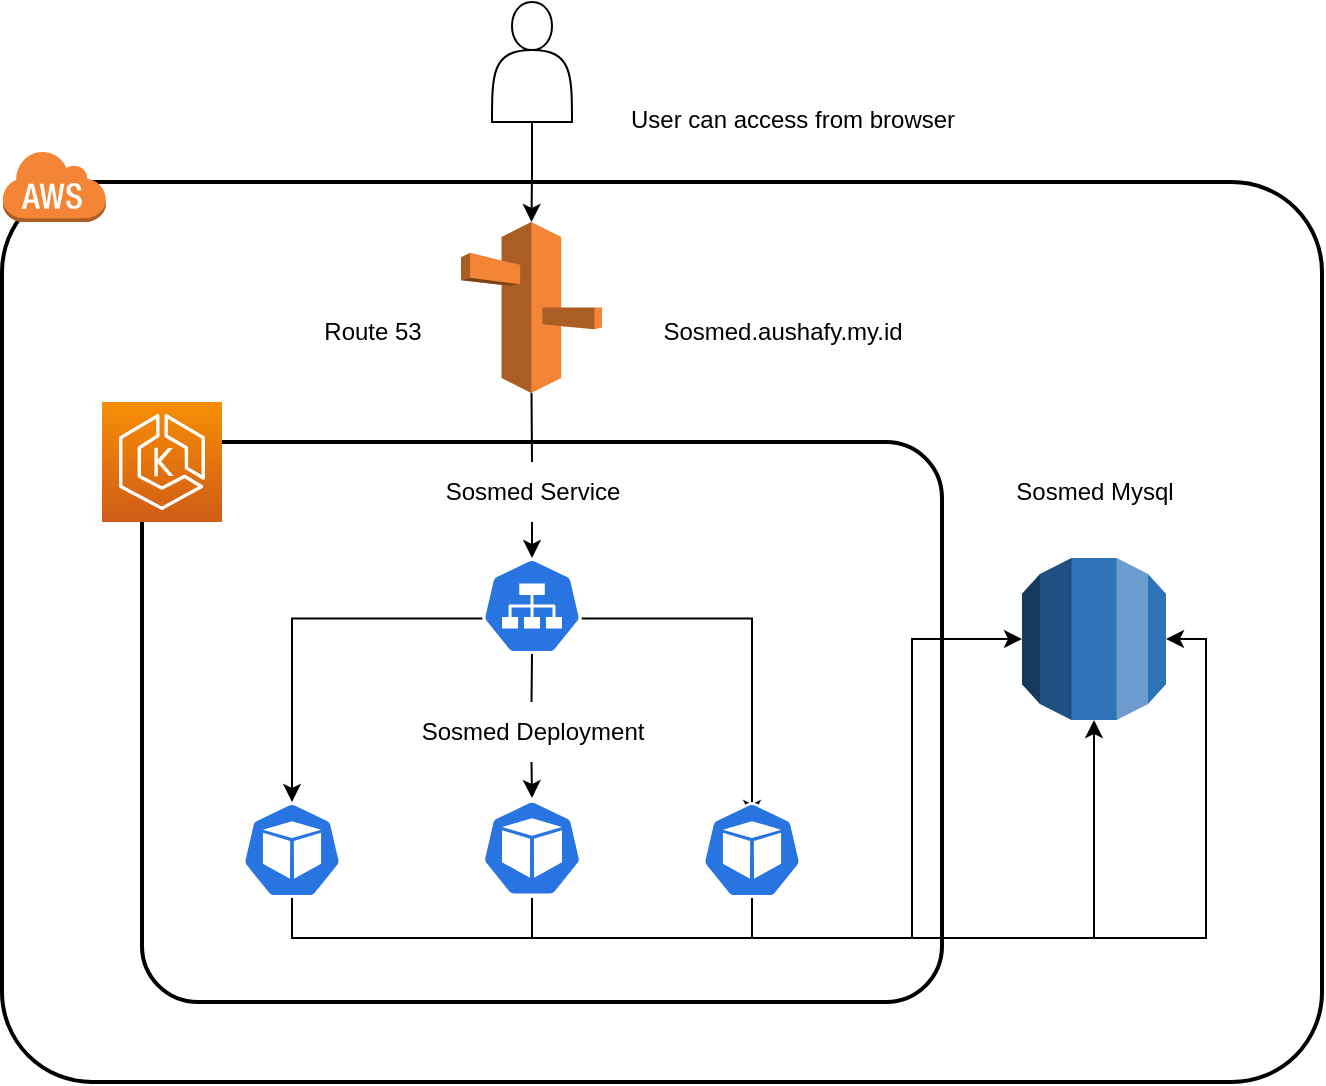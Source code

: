 <mxfile version="21.0.6" type="device"><diagram name="Page-1" id="Fmn72Emn3OcfIUhCXYEK"><mxGraphModel dx="830" dy="563" grid="1" gridSize="10" guides="1" tooltips="1" connect="1" arrows="1" fold="1" page="1" pageScale="1" pageWidth="850" pageHeight="1100" math="0" shadow="0"><root><mxCell id="0"/><mxCell id="1" parent="0"/><mxCell id="FrZdlTgG8rd-UHcZd4yY-1" value="" style="rounded=1;arcSize=10;dashed=0;fillColor=none;gradientColor=none;strokeWidth=2;" vertex="1" parent="1"><mxGeometry x="110" y="100" width="660" height="450" as="geometry"/></mxCell><mxCell id="FrZdlTgG8rd-UHcZd4yY-2" value="" style="dashed=0;html=1;shape=mxgraph.aws3.cloud;fillColor=#F58536;gradientColor=none;dashed=0;" vertex="1" parent="1"><mxGeometry x="110" y="84" width="52" height="36" as="geometry"/></mxCell><mxCell id="FrZdlTgG8rd-UHcZd4yY-4" value="" style="rounded=1;arcSize=10;dashed=0;fillColor=none;gradientColor=none;strokeWidth=2;" vertex="1" parent="1"><mxGeometry x="180" y="230" width="400" height="280" as="geometry"/></mxCell><mxCell id="FrZdlTgG8rd-UHcZd4yY-5" value="" style="sketch=0;points=[[0,0,0],[0.25,0,0],[0.5,0,0],[0.75,0,0],[1,0,0],[0,1,0],[0.25,1,0],[0.5,1,0],[0.75,1,0],[1,1,0],[0,0.25,0],[0,0.5,0],[0,0.75,0],[1,0.25,0],[1,0.5,0],[1,0.75,0]];outlineConnect=0;fontColor=#232F3E;gradientColor=#F78E04;gradientDirection=north;fillColor=#D05C17;strokeColor=#ffffff;dashed=0;verticalLabelPosition=bottom;verticalAlign=top;align=center;html=1;fontSize=12;fontStyle=0;aspect=fixed;shape=mxgraph.aws4.resourceIcon;resIcon=mxgraph.aws4.eks;" vertex="1" parent="1"><mxGeometry x="160" y="210" width="60" height="60" as="geometry"/></mxCell><mxCell id="FrZdlTgG8rd-UHcZd4yY-12" style="edgeStyle=orthogonalEdgeStyle;rounded=0;orthogonalLoop=1;jettySize=auto;html=1;exitX=0.005;exitY=0.63;exitDx=0;exitDy=0;exitPerimeter=0;entryX=0.5;entryY=0;entryDx=0;entryDy=0;entryPerimeter=0;" edge="1" parent="1" source="FrZdlTgG8rd-UHcZd4yY-7" target="FrZdlTgG8rd-UHcZd4yY-8"><mxGeometry relative="1" as="geometry"/></mxCell><mxCell id="FrZdlTgG8rd-UHcZd4yY-13" style="edgeStyle=orthogonalEdgeStyle;rounded=0;orthogonalLoop=1;jettySize=auto;html=1;exitX=0.5;exitY=1;exitDx=0;exitDy=0;exitPerimeter=0;entryX=0.5;entryY=0;entryDx=0;entryDy=0;entryPerimeter=0;startArrow=none;" edge="1" parent="1" source="FrZdlTgG8rd-UHcZd4yY-21" target="FrZdlTgG8rd-UHcZd4yY-9"><mxGeometry relative="1" as="geometry"/></mxCell><mxCell id="FrZdlTgG8rd-UHcZd4yY-14" style="edgeStyle=orthogonalEdgeStyle;rounded=0;orthogonalLoop=1;jettySize=auto;html=1;exitX=0.995;exitY=0.63;exitDx=0;exitDy=0;exitPerimeter=0;entryX=0.5;entryY=0.167;entryDx=0;entryDy=0;entryPerimeter=0;" edge="1" parent="1" source="FrZdlTgG8rd-UHcZd4yY-7" target="FrZdlTgG8rd-UHcZd4yY-10"><mxGeometry relative="1" as="geometry"/></mxCell><mxCell id="FrZdlTgG8rd-UHcZd4yY-7" value="" style="sketch=0;html=1;dashed=0;whitespace=wrap;fillColor=#2875E2;strokeColor=#ffffff;points=[[0.005,0.63,0],[0.1,0.2,0],[0.9,0.2,0],[0.5,0,0],[0.995,0.63,0],[0.72,0.99,0],[0.5,1,0],[0.28,0.99,0]];verticalLabelPosition=bottom;align=center;verticalAlign=top;shape=mxgraph.kubernetes.icon;prIcon=svc" vertex="1" parent="1"><mxGeometry x="350" y="288" width="50" height="48" as="geometry"/></mxCell><mxCell id="FrZdlTgG8rd-UHcZd4yY-24" style="edgeStyle=orthogonalEdgeStyle;rounded=0;orthogonalLoop=1;jettySize=auto;html=1;exitX=0.5;exitY=1;exitDx=0;exitDy=0;exitPerimeter=0;" edge="1" parent="1" source="FrZdlTgG8rd-UHcZd4yY-8" target="FrZdlTgG8rd-UHcZd4yY-15"><mxGeometry relative="1" as="geometry"/></mxCell><mxCell id="FrZdlTgG8rd-UHcZd4yY-8" value="" style="sketch=0;html=1;dashed=0;whitespace=wrap;fillColor=#2875E2;strokeColor=#ffffff;points=[[0.005,0.63,0],[0.1,0.2,0],[0.9,0.2,0],[0.5,0,0],[0.995,0.63,0],[0.72,0.99,0],[0.5,1,0],[0.28,0.99,0]];verticalLabelPosition=bottom;align=center;verticalAlign=top;shape=mxgraph.kubernetes.icon;prIcon=pod" vertex="1" parent="1"><mxGeometry x="230" y="410" width="50" height="48" as="geometry"/></mxCell><mxCell id="FrZdlTgG8rd-UHcZd4yY-27" style="edgeStyle=orthogonalEdgeStyle;rounded=0;orthogonalLoop=1;jettySize=auto;html=1;exitX=0.5;exitY=1;exitDx=0;exitDy=0;exitPerimeter=0;entryX=1;entryY=0.5;entryDx=0;entryDy=0;entryPerimeter=0;" edge="1" parent="1" source="FrZdlTgG8rd-UHcZd4yY-9" target="FrZdlTgG8rd-UHcZd4yY-15"><mxGeometry relative="1" as="geometry"/></mxCell><mxCell id="FrZdlTgG8rd-UHcZd4yY-9" value="" style="sketch=0;html=1;dashed=0;whitespace=wrap;fillColor=#2875E2;strokeColor=#ffffff;points=[[0.005,0.63,0],[0.1,0.2,0],[0.9,0.2,0],[0.5,0,0],[0.995,0.63,0],[0.72,0.99,0],[0.5,1,0],[0.28,0.99,0]];verticalLabelPosition=bottom;align=center;verticalAlign=top;shape=mxgraph.kubernetes.icon;prIcon=pod" vertex="1" parent="1"><mxGeometry x="350" y="408" width="50" height="50" as="geometry"/></mxCell><mxCell id="FrZdlTgG8rd-UHcZd4yY-32" style="edgeStyle=orthogonalEdgeStyle;rounded=0;orthogonalLoop=1;jettySize=auto;html=1;exitX=0.5;exitY=1;exitDx=0;exitDy=0;exitPerimeter=0;entryX=0;entryY=0.5;entryDx=0;entryDy=0;entryPerimeter=0;" edge="1" parent="1" source="FrZdlTgG8rd-UHcZd4yY-10" target="FrZdlTgG8rd-UHcZd4yY-15"><mxGeometry relative="1" as="geometry"/></mxCell><mxCell id="FrZdlTgG8rd-UHcZd4yY-10" value="" style="sketch=0;html=1;dashed=0;whitespace=wrap;fillColor=#2875E2;strokeColor=#ffffff;points=[[0.005,0.63,0],[0.1,0.2,0],[0.9,0.2,0],[0.5,0,0],[0.995,0.63,0],[0.72,0.99,0],[0.5,1,0],[0.28,0.99,0]];verticalLabelPosition=bottom;align=center;verticalAlign=top;shape=mxgraph.kubernetes.icon;prIcon=pod" vertex="1" parent="1"><mxGeometry x="460" y="410" width="50" height="48" as="geometry"/></mxCell><mxCell id="FrZdlTgG8rd-UHcZd4yY-15" value="" style="outlineConnect=0;dashed=0;verticalLabelPosition=bottom;verticalAlign=top;align=center;html=1;shape=mxgraph.aws3.rds;fillColor=#2E73B8;gradientColor=none;" vertex="1" parent="1"><mxGeometry x="620" y="288" width="72" height="81" as="geometry"/></mxCell><mxCell id="FrZdlTgG8rd-UHcZd4yY-16" value="Sosmed Mysql" style="text;html=1;align=center;verticalAlign=middle;resizable=0;points=[];autosize=1;strokeColor=none;fillColor=none;" vertex="1" parent="1"><mxGeometry x="606" y="240" width="100" height="30" as="geometry"/></mxCell><mxCell id="FrZdlTgG8rd-UHcZd4yY-20" style="edgeStyle=orthogonalEdgeStyle;rounded=0;orthogonalLoop=1;jettySize=auto;html=1;exitX=0.5;exitY=1;exitDx=0;exitDy=0;exitPerimeter=0;entryX=0.5;entryY=0;entryDx=0;entryDy=0;entryPerimeter=0;startArrow=none;" edge="1" parent="1" source="FrZdlTgG8rd-UHcZd4yY-11" target="FrZdlTgG8rd-UHcZd4yY-7"><mxGeometry relative="1" as="geometry"/></mxCell><mxCell id="FrZdlTgG8rd-UHcZd4yY-17" value="" style="outlineConnect=0;dashed=0;verticalLabelPosition=bottom;verticalAlign=top;align=center;html=1;shape=mxgraph.aws3.route_53;fillColor=#F58536;gradientColor=none;" vertex="1" parent="1"><mxGeometry x="339.5" y="120" width="70.5" height="85.5" as="geometry"/></mxCell><mxCell id="FrZdlTgG8rd-UHcZd4yY-18" value="Route 53" style="text;html=1;align=center;verticalAlign=middle;resizable=0;points=[];autosize=1;strokeColor=none;fillColor=none;" vertex="1" parent="1"><mxGeometry x="260" y="160" width="70" height="30" as="geometry"/></mxCell><mxCell id="FrZdlTgG8rd-UHcZd4yY-19" value="Sosmed.aushafy.my.id" style="text;html=1;align=center;verticalAlign=middle;resizable=0;points=[];autosize=1;strokeColor=none;fillColor=none;" vertex="1" parent="1"><mxGeometry x="430" y="160" width="140" height="30" as="geometry"/></mxCell><mxCell id="FrZdlTgG8rd-UHcZd4yY-25" value="" style="edgeStyle=orthogonalEdgeStyle;rounded=0;orthogonalLoop=1;jettySize=auto;html=1;exitX=0.5;exitY=1;exitDx=0;exitDy=0;exitPerimeter=0;entryX=0.5;entryY=0;entryDx=0;entryDy=0;entryPerimeter=0;endArrow=none;" edge="1" parent="1" source="FrZdlTgG8rd-UHcZd4yY-7" target="FrZdlTgG8rd-UHcZd4yY-21"><mxGeometry relative="1" as="geometry"><mxPoint x="375" y="336" as="sourcePoint"/><mxPoint x="375" y="408" as="targetPoint"/></mxGeometry></mxCell><mxCell id="FrZdlTgG8rd-UHcZd4yY-21" value="Sosmed Deployment" style="text;html=1;align=center;verticalAlign=middle;resizable=0;points=[];autosize=1;strokeColor=none;fillColor=none;" vertex="1" parent="1"><mxGeometry x="309.75" y="360" width="130" height="30" as="geometry"/></mxCell><mxCell id="FrZdlTgG8rd-UHcZd4yY-26" value="" style="edgeStyle=orthogonalEdgeStyle;rounded=0;orthogonalLoop=1;jettySize=auto;html=1;exitX=0.5;exitY=1;exitDx=0;exitDy=0;exitPerimeter=0;entryX=0.5;entryY=0;entryDx=0;entryDy=0;entryPerimeter=0;endArrow=none;" edge="1" parent="1" source="FrZdlTgG8rd-UHcZd4yY-17" target="FrZdlTgG8rd-UHcZd4yY-11"><mxGeometry relative="1" as="geometry"><mxPoint x="375" y="162" as="sourcePoint"/><mxPoint x="375" y="288" as="targetPoint"/></mxGeometry></mxCell><mxCell id="FrZdlTgG8rd-UHcZd4yY-11" value="Sosmed Service" style="text;html=1;align=center;verticalAlign=middle;resizable=0;points=[];autosize=1;strokeColor=none;fillColor=none;" vertex="1" parent="1"><mxGeometry x="320" y="240" width="110" height="30" as="geometry"/></mxCell><mxCell id="FrZdlTgG8rd-UHcZd4yY-30" style="edgeStyle=orthogonalEdgeStyle;rounded=0;orthogonalLoop=1;jettySize=auto;html=1;exitX=0.5;exitY=1;exitDx=0;exitDy=0;" edge="1" parent="1" source="FrZdlTgG8rd-UHcZd4yY-28" target="FrZdlTgG8rd-UHcZd4yY-17"><mxGeometry relative="1" as="geometry"/></mxCell><mxCell id="FrZdlTgG8rd-UHcZd4yY-28" value="" style="shape=actor;whiteSpace=wrap;html=1;" vertex="1" parent="1"><mxGeometry x="355" y="10" width="40" height="60" as="geometry"/></mxCell><mxCell id="FrZdlTgG8rd-UHcZd4yY-31" value="User can access from browser" style="text;html=1;align=center;verticalAlign=middle;resizable=0;points=[];autosize=1;strokeColor=none;fillColor=none;" vertex="1" parent="1"><mxGeometry x="410" y="54" width="190" height="30" as="geometry"/></mxCell></root></mxGraphModel></diagram></mxfile>